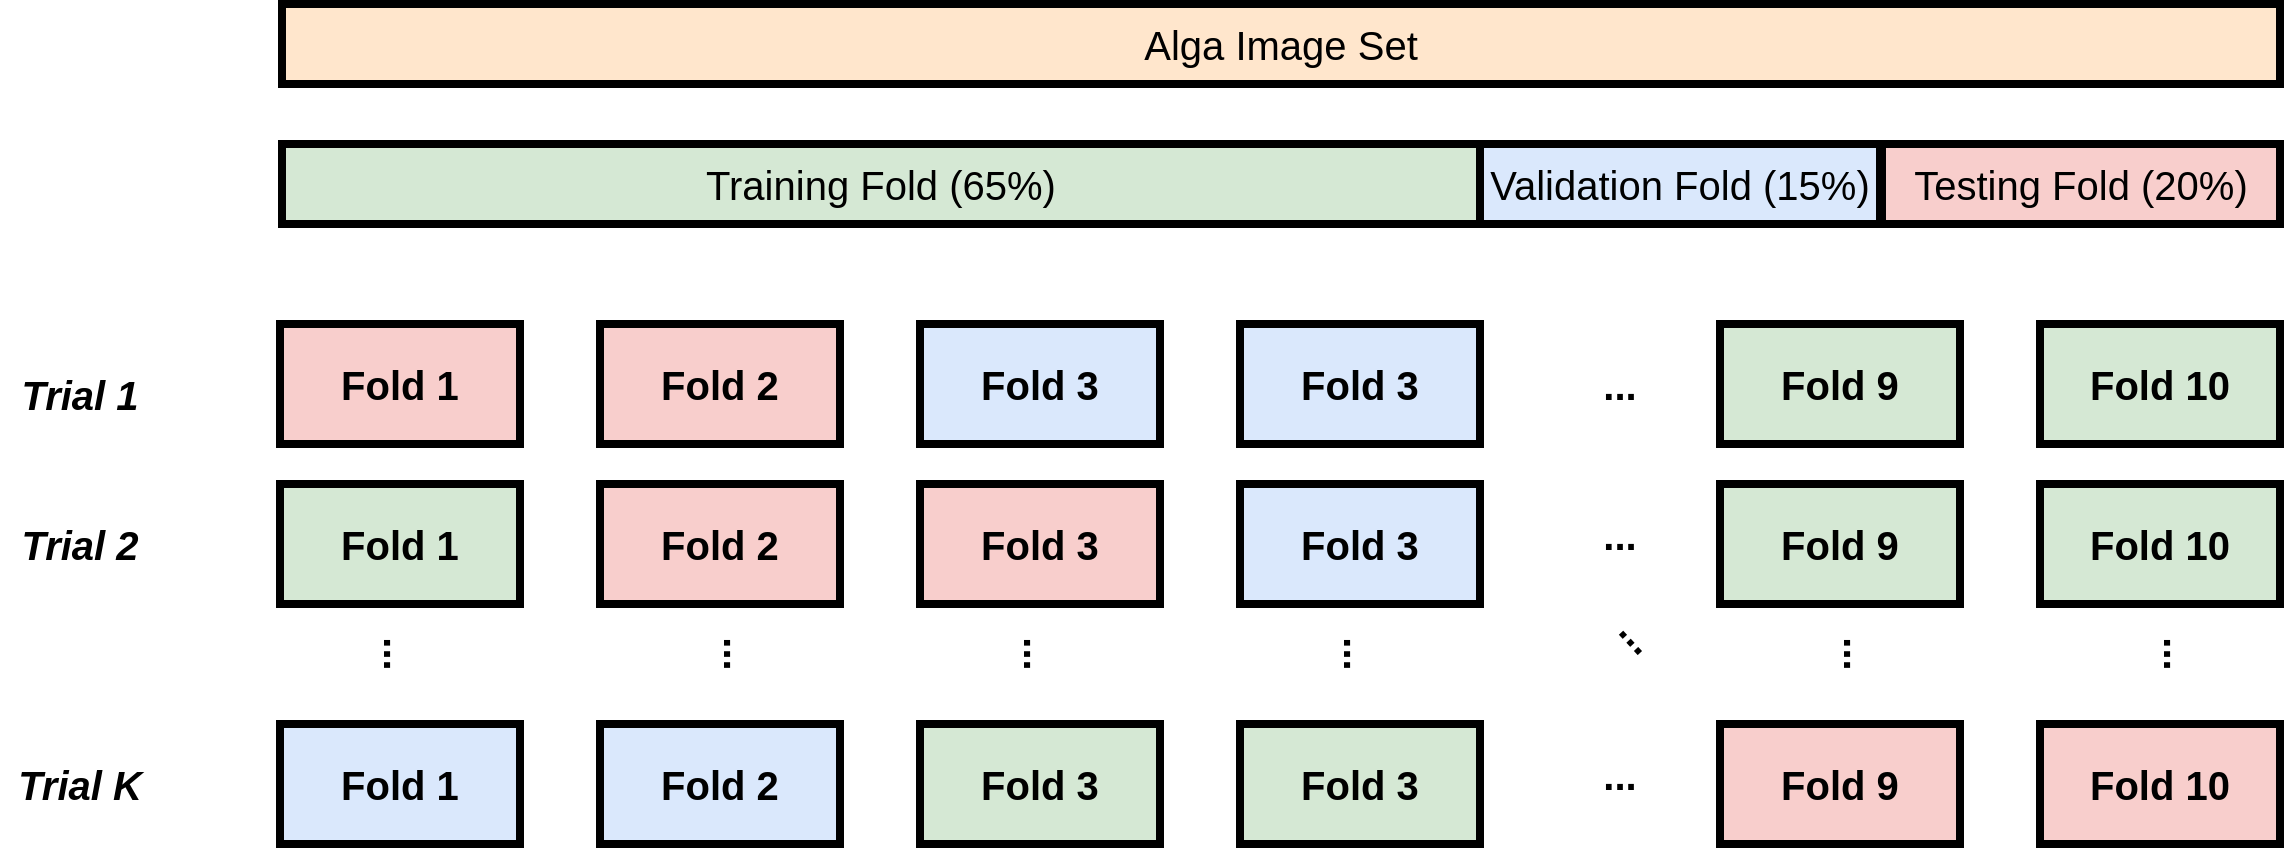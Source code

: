 <mxfile version="22.1.2" type="github">
  <diagram id="C5RBs43oDa-KdzZeNtuy" name="Page-1">
    <mxGraphModel dx="1362" dy="1972" grid="1" gridSize="10" guides="1" tooltips="1" connect="1" arrows="1" fold="1" page="1" pageScale="1" pageWidth="827" pageHeight="1169" math="0" shadow="0">
      <root>
        <mxCell id="WIyWlLk6GJQsqaUBKTNV-0" />
        <mxCell id="WIyWlLk6GJQsqaUBKTNV-1" parent="WIyWlLk6GJQsqaUBKTNV-0" />
        <mxCell id="mfGAby5AgGIU1FA-pqCf-1" value="Fold 1" style="rounded=0;whiteSpace=wrap;html=1;strokeWidth=4;fillColor=#f8cecc;strokeColor=#000000;fontSize=20;fontStyle=1" vertex="1" parent="WIyWlLk6GJQsqaUBKTNV-1">
          <mxGeometry x="200" y="80" width="120" height="60" as="geometry" />
        </mxCell>
        <mxCell id="mfGAby5AgGIU1FA-pqCf-5" value="Fold 10" style="rounded=0;whiteSpace=wrap;html=1;strokeWidth=4;fillColor=#d5e8d4;strokeColor=#000000;fontSize=20;fontStyle=1" vertex="1" parent="WIyWlLk6GJQsqaUBKTNV-1">
          <mxGeometry x="1080" y="80" width="120" height="60" as="geometry" />
        </mxCell>
        <mxCell id="mfGAby5AgGIU1FA-pqCf-6" value="Fold 2" style="rounded=0;whiteSpace=wrap;html=1;strokeWidth=4;fillColor=#f8cecc;strokeColor=#000000;fontSize=20;fontStyle=1" vertex="1" parent="WIyWlLk6GJQsqaUBKTNV-1">
          <mxGeometry x="360" y="160" width="120" height="60" as="geometry" />
        </mxCell>
        <mxCell id="mfGAby5AgGIU1FA-pqCf-8" value="Fold 1" style="rounded=0;whiteSpace=wrap;html=1;strokeWidth=4;fillColor=#d5e8d4;strokeColor=#000000;fontSize=20;fontStyle=1" vertex="1" parent="WIyWlLk6GJQsqaUBKTNV-1">
          <mxGeometry x="200" y="160" width="120" height="60" as="geometry" />
        </mxCell>
        <mxCell id="mfGAby5AgGIU1FA-pqCf-10" value="Fold 10" style="rounded=0;whiteSpace=wrap;html=1;strokeWidth=4;fillColor=#d5e8d4;strokeColor=#000000;fontSize=20;fontStyle=1" vertex="1" parent="WIyWlLk6GJQsqaUBKTNV-1">
          <mxGeometry x="1080" y="160" width="120" height="60" as="geometry" />
        </mxCell>
        <mxCell id="mfGAby5AgGIU1FA-pqCf-11" value="Fold 9" style="rounded=0;whiteSpace=wrap;html=1;strokeWidth=4;fillColor=#f8cecc;strokeColor=#000000;fontSize=20;fontStyle=1" vertex="1" parent="WIyWlLk6GJQsqaUBKTNV-1">
          <mxGeometry x="920" y="280" width="120" height="60" as="geometry" />
        </mxCell>
        <mxCell id="mfGAby5AgGIU1FA-pqCf-15" value="Fold 3" style="rounded=0;whiteSpace=wrap;html=1;strokeWidth=4;fillColor=#d5e8d4;strokeColor=#000000;fontSize=20;fontStyle=1" vertex="1" parent="WIyWlLk6GJQsqaUBKTNV-1">
          <mxGeometry x="520" y="280" width="120" height="60" as="geometry" />
        </mxCell>
        <mxCell id="mfGAby5AgGIU1FA-pqCf-16" value="..." style="text;html=1;strokeColor=none;fillColor=none;align=center;verticalAlign=middle;whiteSpace=wrap;rounded=0;fontSize=20;fontStyle=1;rotation=90;" vertex="1" parent="WIyWlLk6GJQsqaUBKTNV-1">
          <mxGeometry x="230" y="230" width="60" height="30" as="geometry" />
        </mxCell>
        <mxCell id="mfGAby5AgGIU1FA-pqCf-17" value="..." style="text;html=1;strokeColor=none;fillColor=none;align=center;verticalAlign=middle;whiteSpace=wrap;rounded=0;fontSize=20;fontStyle=1;rotation=90;" vertex="1" parent="WIyWlLk6GJQsqaUBKTNV-1">
          <mxGeometry x="400" y="230" width="60" height="30" as="geometry" />
        </mxCell>
        <mxCell id="mfGAby5AgGIU1FA-pqCf-18" value="..." style="text;html=1;strokeColor=none;fillColor=none;align=center;verticalAlign=middle;whiteSpace=wrap;rounded=0;fontSize=20;fontStyle=1;rotation=90;" vertex="1" parent="WIyWlLk6GJQsqaUBKTNV-1">
          <mxGeometry x="550" y="230" width="60" height="30" as="geometry" />
        </mxCell>
        <mxCell id="mfGAby5AgGIU1FA-pqCf-19" value="..." style="text;html=1;strokeColor=none;fillColor=none;align=center;verticalAlign=middle;whiteSpace=wrap;rounded=0;fontSize=20;fontStyle=1;rotation=90;" vertex="1" parent="WIyWlLk6GJQsqaUBKTNV-1">
          <mxGeometry x="1120" y="230" width="60" height="30" as="geometry" />
        </mxCell>
        <mxCell id="mfGAby5AgGIU1FA-pqCf-20" value="..." style="text;html=1;strokeColor=none;fillColor=none;align=center;verticalAlign=middle;whiteSpace=wrap;rounded=0;fontSize=20;fontStyle=1;rotation=47;" vertex="1" parent="WIyWlLk6GJQsqaUBKTNV-1">
          <mxGeometry x="850" y="220" width="60" height="30" as="geometry" />
        </mxCell>
        <mxCell id="mfGAby5AgGIU1FA-pqCf-21" value="Fold 9" style="rounded=0;whiteSpace=wrap;html=1;strokeWidth=4;fillColor=#d5e8d4;strokeColor=#000000;fontSize=20;fontStyle=1" vertex="1" parent="WIyWlLk6GJQsqaUBKTNV-1">
          <mxGeometry x="920" y="80" width="120" height="60" as="geometry" />
        </mxCell>
        <mxCell id="mfGAby5AgGIU1FA-pqCf-22" value="Fold 9" style="rounded=0;whiteSpace=wrap;html=1;strokeWidth=4;fillColor=#d5e8d4;strokeColor=#000000;fontSize=20;fontStyle=1" vertex="1" parent="WIyWlLk6GJQsqaUBKTNV-1">
          <mxGeometry x="920" y="160" width="120" height="60" as="geometry" />
        </mxCell>
        <mxCell id="mfGAby5AgGIU1FA-pqCf-24" value="..." style="text;html=1;strokeColor=none;fillColor=none;align=center;verticalAlign=middle;whiteSpace=wrap;rounded=0;fontSize=20;fontStyle=1;rotation=90;" vertex="1" parent="WIyWlLk6GJQsqaUBKTNV-1">
          <mxGeometry x="960" y="230" width="60" height="30" as="geometry" />
        </mxCell>
        <mxCell id="mfGAby5AgGIU1FA-pqCf-28" value="..." style="text;html=1;strokeColor=none;fillColor=none;align=center;verticalAlign=middle;whiteSpace=wrap;rounded=0;fontSize=20;fontStyle=1;rotation=0;" vertex="1" parent="WIyWlLk6GJQsqaUBKTNV-1">
          <mxGeometry x="840" y="95" width="60" height="30" as="geometry" />
        </mxCell>
        <mxCell id="mfGAby5AgGIU1FA-pqCf-29" value="..." style="text;html=1;strokeColor=none;fillColor=none;align=center;verticalAlign=middle;whiteSpace=wrap;rounded=0;fontSize=20;fontStyle=1;rotation=0;" vertex="1" parent="WIyWlLk6GJQsqaUBKTNV-1">
          <mxGeometry x="840" y="170" width="60" height="30" as="geometry" />
        </mxCell>
        <mxCell id="mfGAby5AgGIU1FA-pqCf-30" value="..." style="text;html=1;strokeColor=none;fillColor=none;align=center;verticalAlign=middle;whiteSpace=wrap;rounded=0;fontSize=20;fontStyle=1;rotation=0;" vertex="1" parent="WIyWlLk6GJQsqaUBKTNV-1">
          <mxGeometry x="840" y="290" width="60" height="30" as="geometry" />
        </mxCell>
        <mxCell id="mfGAby5AgGIU1FA-pqCf-32" value="Fold 3" style="rounded=0;whiteSpace=wrap;html=1;strokeWidth=4;fillColor=#dae8fc;strokeColor=#000000;fontSize=20;fontStyle=1" vertex="1" parent="WIyWlLk6GJQsqaUBKTNV-1">
          <mxGeometry x="680" y="160" width="120" height="60" as="geometry" />
        </mxCell>
        <mxCell id="mfGAby5AgGIU1FA-pqCf-33" value="Fold 3" style="rounded=0;whiteSpace=wrap;html=1;strokeWidth=4;fillColor=#d5e8d4;strokeColor=#000000;fontSize=20;fontStyle=1" vertex="1" parent="WIyWlLk6GJQsqaUBKTNV-1">
          <mxGeometry x="680" y="280" width="120" height="60" as="geometry" />
        </mxCell>
        <mxCell id="mfGAby5AgGIU1FA-pqCf-34" value="..." style="text;html=1;strokeColor=none;fillColor=none;align=center;verticalAlign=middle;whiteSpace=wrap;rounded=0;fontSize=20;fontStyle=1;rotation=90;" vertex="1" parent="WIyWlLk6GJQsqaUBKTNV-1">
          <mxGeometry x="710" y="230" width="60" height="30" as="geometry" />
        </mxCell>
        <mxCell id="mfGAby5AgGIU1FA-pqCf-35" value="Fold 3" style="rounded=0;whiteSpace=wrap;html=1;strokeWidth=4;fillColor=#dae8fc;strokeColor=#000000;fontSize=20;fontStyle=1" vertex="1" parent="WIyWlLk6GJQsqaUBKTNV-1">
          <mxGeometry x="520" y="80" width="120" height="60" as="geometry" />
        </mxCell>
        <mxCell id="mfGAby5AgGIU1FA-pqCf-36" value="Fold 3" style="rounded=0;whiteSpace=wrap;html=1;strokeWidth=4;fillColor=#dae8fc;strokeColor=#000000;fontSize=20;fontStyle=1" vertex="1" parent="WIyWlLk6GJQsqaUBKTNV-1">
          <mxGeometry x="680" y="80" width="120" height="60" as="geometry" />
        </mxCell>
        <mxCell id="mfGAby5AgGIU1FA-pqCf-37" value="Fold 2" style="rounded=0;whiteSpace=wrap;html=1;strokeWidth=4;fillColor=#f8cecc;strokeColor=#000000;fontSize=20;fontStyle=1" vertex="1" parent="WIyWlLk6GJQsqaUBKTNV-1">
          <mxGeometry x="360" y="80" width="120" height="60" as="geometry" />
        </mxCell>
        <mxCell id="mfGAby5AgGIU1FA-pqCf-38" value="Fold 3" style="rounded=0;whiteSpace=wrap;html=1;strokeWidth=4;fillColor=#f8cecc;strokeColor=#000000;fontSize=20;fontStyle=1" vertex="1" parent="WIyWlLk6GJQsqaUBKTNV-1">
          <mxGeometry x="520" y="160" width="120" height="60" as="geometry" />
        </mxCell>
        <mxCell id="mfGAby5AgGIU1FA-pqCf-39" value="Fold 1" style="rounded=0;whiteSpace=wrap;html=1;strokeWidth=4;fillColor=#dae8fc;strokeColor=#000000;fontSize=20;fontStyle=1" vertex="1" parent="WIyWlLk6GJQsqaUBKTNV-1">
          <mxGeometry x="200" y="280" width="120" height="60" as="geometry" />
        </mxCell>
        <mxCell id="mfGAby5AgGIU1FA-pqCf-40" value="Fold 2" style="rounded=0;whiteSpace=wrap;html=1;strokeWidth=4;fillColor=#dae8fc;strokeColor=#000000;fontSize=20;fontStyle=1" vertex="1" parent="WIyWlLk6GJQsqaUBKTNV-1">
          <mxGeometry x="360" y="280" width="120" height="60" as="geometry" />
        </mxCell>
        <mxCell id="mfGAby5AgGIU1FA-pqCf-41" value="Fold 10" style="rounded=0;whiteSpace=wrap;html=1;strokeWidth=4;fillColor=#f8cecc;strokeColor=#000000;fontSize=20;fontStyle=1" vertex="1" parent="WIyWlLk6GJQsqaUBKTNV-1">
          <mxGeometry x="1080" y="280" width="120" height="60" as="geometry" />
        </mxCell>
        <mxCell id="mfGAby5AgGIU1FA-pqCf-42" value="Training Fold (65%)" style="rounded=0;whiteSpace=wrap;html=1;strokeWidth=4;fillColor=#d5e8d4;strokeColor=#000000;fontSize=20;fontStyle=0" vertex="1" parent="WIyWlLk6GJQsqaUBKTNV-1">
          <mxGeometry x="201" y="-10" width="599" height="40" as="geometry" />
        </mxCell>
        <mxCell id="mfGAby5AgGIU1FA-pqCf-44" value="Validation Fold (15%)" style="rounded=0;whiteSpace=wrap;html=1;strokeWidth=4;fillColor=#dae8fc;strokeColor=#000000;fontSize=20;fontStyle=0" vertex="1" parent="WIyWlLk6GJQsqaUBKTNV-1">
          <mxGeometry x="800" y="-10" width="200" height="40" as="geometry" />
        </mxCell>
        <mxCell id="mfGAby5AgGIU1FA-pqCf-45" value="Testing Fold (20%)" style="rounded=0;whiteSpace=wrap;html=1;strokeWidth=4;fillColor=#f8cecc;strokeColor=#000000;fontSize=20;fontStyle=0" vertex="1" parent="WIyWlLk6GJQsqaUBKTNV-1">
          <mxGeometry x="1001" y="-10" width="199" height="40" as="geometry" />
        </mxCell>
        <mxCell id="mfGAby5AgGIU1FA-pqCf-46" value="Alga Image Set" style="rounded=0;whiteSpace=wrap;html=1;strokeWidth=4;fillColor=#ffe6cc;strokeColor=#000000;fontSize=20;fontStyle=0" vertex="1" parent="WIyWlLk6GJQsqaUBKTNV-1">
          <mxGeometry x="201" y="-80" width="999" height="40" as="geometry" />
        </mxCell>
        <mxCell id="mfGAby5AgGIU1FA-pqCf-47" value="Trial 1" style="text;html=1;strokeColor=none;fillColor=none;align=center;verticalAlign=middle;whiteSpace=wrap;rounded=0;fontSize=20;fontStyle=3" vertex="1" parent="WIyWlLk6GJQsqaUBKTNV-1">
          <mxGeometry x="60" y="100" width="80" height="30" as="geometry" />
        </mxCell>
        <mxCell id="mfGAby5AgGIU1FA-pqCf-48" value="Trial 2" style="text;html=1;strokeColor=none;fillColor=none;align=center;verticalAlign=middle;whiteSpace=wrap;rounded=0;fontSize=20;fontStyle=3" vertex="1" parent="WIyWlLk6GJQsqaUBKTNV-1">
          <mxGeometry x="60" y="175" width="80" height="30" as="geometry" />
        </mxCell>
        <mxCell id="mfGAby5AgGIU1FA-pqCf-49" value="Trial K" style="text;html=1;strokeColor=none;fillColor=none;align=center;verticalAlign=middle;whiteSpace=wrap;rounded=0;fontSize=20;fontStyle=3" vertex="1" parent="WIyWlLk6GJQsqaUBKTNV-1">
          <mxGeometry x="60" y="295" width="80" height="30" as="geometry" />
        </mxCell>
      </root>
    </mxGraphModel>
  </diagram>
</mxfile>
